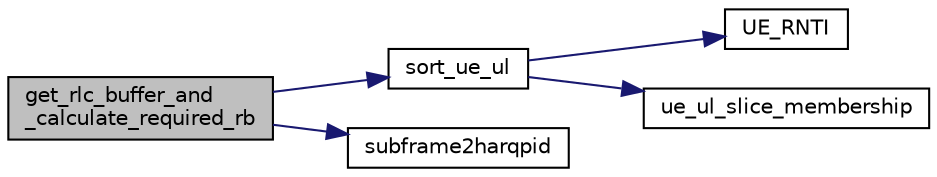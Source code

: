 digraph "get_rlc_buffer_and_calculate_required_rb"
{
 // LATEX_PDF_SIZE
  edge [fontname="Helvetica",fontsize="10",labelfontname="Helvetica",labelfontsize="10"];
  node [fontname="Helvetica",fontsize="10",shape=record];
  rankdir="LR";
  Node1 [label="get_rlc_buffer_and\l_calculate_required_rb",height=0.2,width=0.4,color="black", fillcolor="grey75", style="filled", fontcolor="black",tooltip=" "];
  Node1 -> Node2 [color="midnightblue",fontsize="10",style="solid",fontname="Helvetica"];
  Node2 [label="sort_ue_ul",height=0.2,width=0.4,color="black", fillcolor="white", style="filled",URL="$pre__processor_8c.html#a4dd5976a915c4fb62b76449d27a09942",tooltip=" "];
  Node2 -> Node3 [color="midnightblue",fontsize="10",style="solid",fontname="Helvetica"];
  Node3 [label="UE_RNTI",height=0.2,width=0.4,color="black", fillcolor="white", style="filled",URL="$group____mac.html#gab1357b72b8008581c108de6f662a3ca8",tooltip=" "];
  Node2 -> Node4 [color="midnightblue",fontsize="10",style="solid",fontname="Helvetica"];
  Node4 [label="ue_ul_slice_membership",height=0.2,width=0.4,color="black", fillcolor="white", style="filled",URL="$group____mac.html#gadf38014b919b7ac76c4dc33eecbd001b",tooltip="本函式負責ＵＬ slice 的 ue_list篩選，根據輸入的UE_id 與 slice id 做判斷, 若此ＵＥ屬於輸入的這個slice id 則return true,..."];
  Node1 -> Node5 [color="midnightblue",fontsize="10",style="solid",fontname="Helvetica"];
  Node5 [label="subframe2harqpid",height=0.2,width=0.4,color="black", fillcolor="white", style="filled",URL="$group____mac.html#gab50114bec770935c2cfd4c57407bdcbf",tooltip=" "];
}

